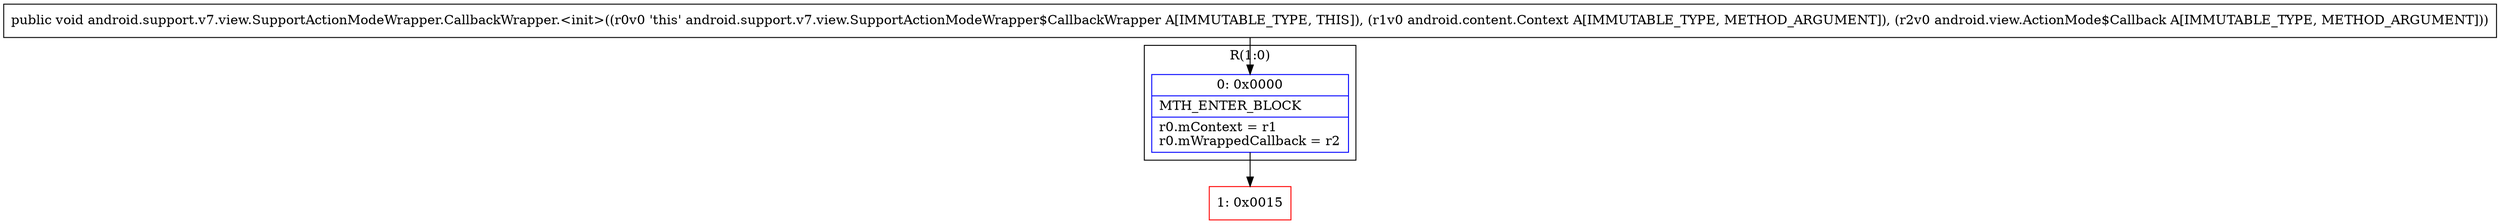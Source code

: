 digraph "CFG forandroid.support.v7.view.SupportActionModeWrapper.CallbackWrapper.\<init\>(Landroid\/content\/Context;Landroid\/view\/ActionMode$Callback;)V" {
subgraph cluster_Region_1564827110 {
label = "R(1:0)";
node [shape=record,color=blue];
Node_0 [shape=record,label="{0\:\ 0x0000|MTH_ENTER_BLOCK\l|r0.mContext = r1\lr0.mWrappedCallback = r2\l}"];
}
Node_1 [shape=record,color=red,label="{1\:\ 0x0015}"];
MethodNode[shape=record,label="{public void android.support.v7.view.SupportActionModeWrapper.CallbackWrapper.\<init\>((r0v0 'this' android.support.v7.view.SupportActionModeWrapper$CallbackWrapper A[IMMUTABLE_TYPE, THIS]), (r1v0 android.content.Context A[IMMUTABLE_TYPE, METHOD_ARGUMENT]), (r2v0 android.view.ActionMode$Callback A[IMMUTABLE_TYPE, METHOD_ARGUMENT])) }"];
MethodNode -> Node_0;
Node_0 -> Node_1;
}

